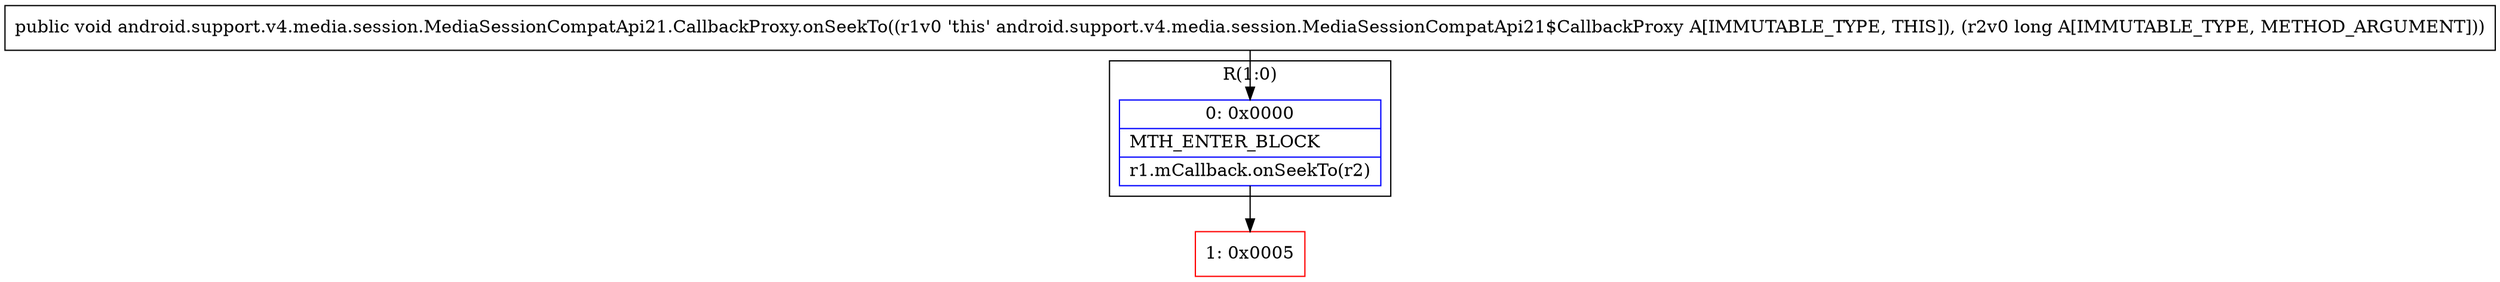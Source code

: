 digraph "CFG forandroid.support.v4.media.session.MediaSessionCompatApi21.CallbackProxy.onSeekTo(J)V" {
subgraph cluster_Region_1635132323 {
label = "R(1:0)";
node [shape=record,color=blue];
Node_0 [shape=record,label="{0\:\ 0x0000|MTH_ENTER_BLOCK\l|r1.mCallback.onSeekTo(r2)\l}"];
}
Node_1 [shape=record,color=red,label="{1\:\ 0x0005}"];
MethodNode[shape=record,label="{public void android.support.v4.media.session.MediaSessionCompatApi21.CallbackProxy.onSeekTo((r1v0 'this' android.support.v4.media.session.MediaSessionCompatApi21$CallbackProxy A[IMMUTABLE_TYPE, THIS]), (r2v0 long A[IMMUTABLE_TYPE, METHOD_ARGUMENT])) }"];
MethodNode -> Node_0;
Node_0 -> Node_1;
}

